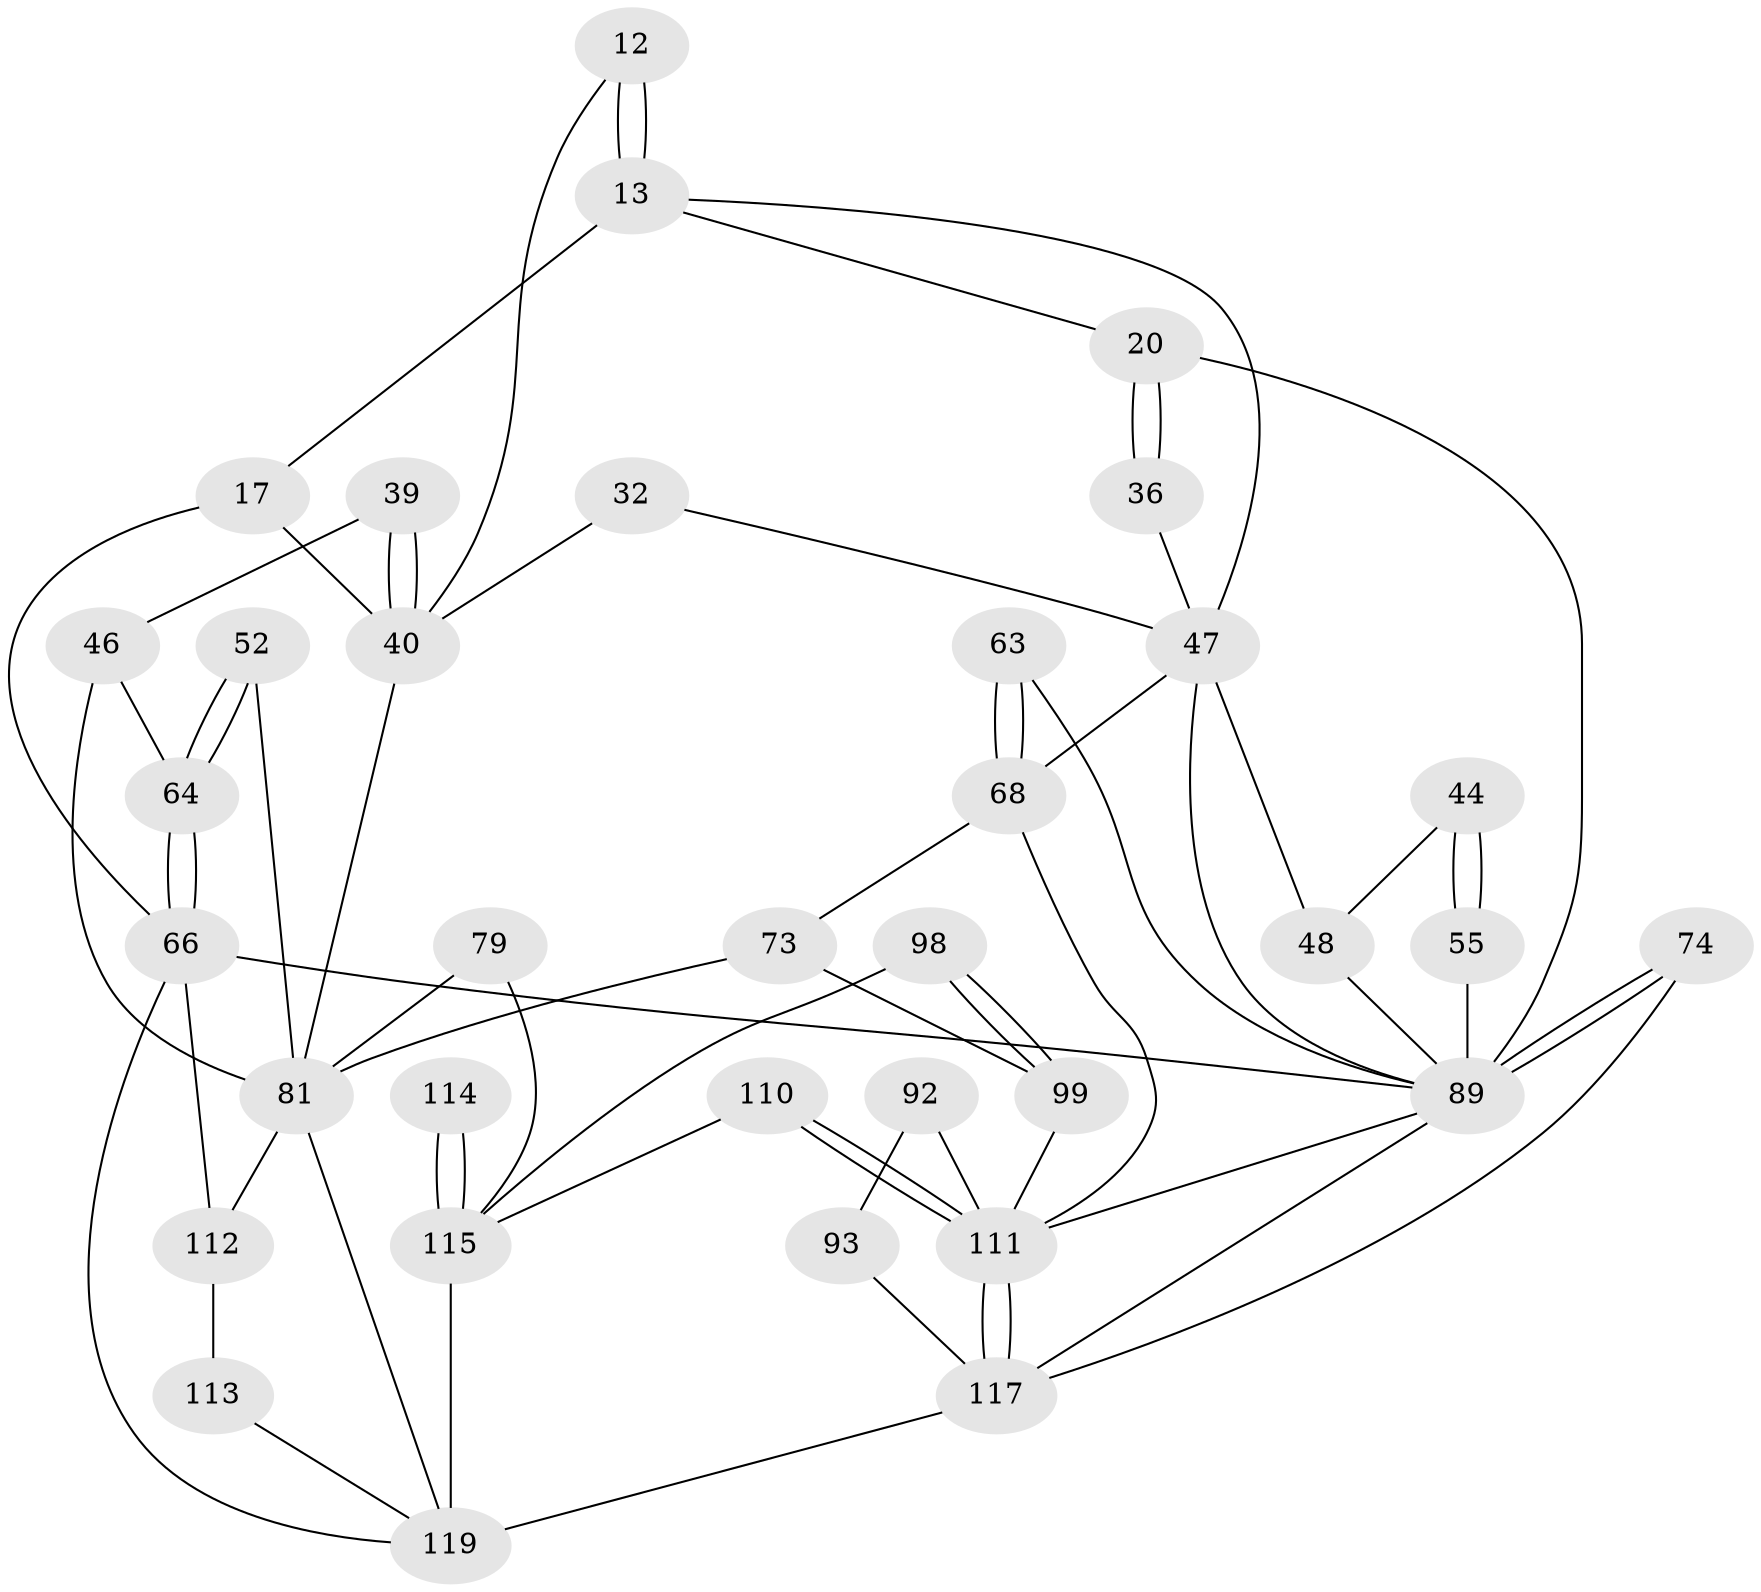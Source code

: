 // original degree distribution, {3: 0.01680672268907563, 4: 0.226890756302521, 5: 0.5546218487394958, 6: 0.20168067226890757}
// Generated by graph-tools (version 1.1) at 2025/05/03/04/25 22:05:02]
// undirected, 35 vertices, 70 edges
graph export_dot {
graph [start="1"]
  node [color=gray90,style=filled];
  12 [pos="+0.28848242650899886+0.16644441168815097"];
  13 [pos="+0.2532718298422488+0.20955773030880995",super="+8+11"];
  17 [pos="+0.5859705770686134+0.1473629443626854",super="+14+16"];
  20 [pos="+0+0.24243834397203767",super="+10+9"];
  32 [pos="+0.3587243713323604+0.36500182659531333",super="+27"];
  36 [pos="+0.12356228118084603+0.23931948764379113"];
  39 [pos="+0.5292285772704896+0.3409708105604857",super="+31"];
  40 [pos="+0.4042924438873136+0.3934923448482596",super="+35+24+25+22+26"];
  44 [pos="+0.15138809704836487+0.44949945057567203"];
  46 [pos="+0.5966219816686097+0.3925457568670422",super="+30"];
  47 [pos="+0.24322835672293155+0.45376429330264995",super="+38"];
  48 [pos="+0.1846384364619528+0.46502428661420836",super="+43"];
  52 [pos="+0.7440695923822905+0.4843264802764558"];
  55 [pos="+0.06095023022442381+0.5235790442004817",super="+54+45"];
  63 [pos="+0.24789662901974224+0.6302431366582484"];
  64 [pos="+1+0.6708061982782207",super="+28+29"];
  66 [pos="+1+0.6822848682083499",super="+65"];
  68 [pos="+0.25193582141327037+0.6344934750763155",super="+67+59+60"];
  73 [pos="+0.4263092790958557+0.6423739164093734",super="+72+70"];
  74 [pos="+0+0.7106457688480693"];
  79 [pos="+0.5939969042972828+0.6817671942890671"];
  81 [pos="+0.7621981028707571+0.7006363509741624",super="+78"];
  89 [pos="+0.11854375677338293+0.6384182831469789",super="+62+57+42"];
  92 [pos="+0.12435321052264932+0.8391354689296235"];
  93 [pos="+0.0941575831081764+0.8566805044131408"];
  98 [pos="+0.4931029596070045+0.7068054913667249"];
  99 [pos="+0.42407625184103204+0.7675863100836443",super="+84+83+86"];
  110 [pos="+0.42583857431459465+0.7778196557704757"];
  111 [pos="+0.3346198033888093+1",super="+106+105+94"];
  112 [pos="+0.8516836853240164+0.9077481225690027",super="+80"];
  113 [pos="+0.8049136861140248+0.9513512441892364"];
  114 [pos="+0.5886995007495421+0.8682017890287631",super="+108"];
  115 [pos="+0.47830362173347235+0.954323610923302",super="+109+107+97+104"];
  117 [pos="+0.37191243345598485+1",super="+77+90"];
  119 [pos="+0.7018360434441892+1",super="+116+118"];
  12 -- 13 [weight=2];
  12 -- 13;
  12 -- 40;
  13 -- 20;
  13 -- 17 [weight=2];
  13 -- 47;
  17 -- 66 [weight=2];
  17 -- 40 [weight=3];
  20 -- 36 [weight=2];
  20 -- 36;
  20 -- 89 [weight=2];
  32 -- 40 [weight=3];
  32 -- 47;
  36 -- 47;
  39 -- 40 [weight=2];
  39 -- 40;
  39 -- 46 [weight=2];
  40 -- 81;
  44 -- 55 [weight=2];
  44 -- 55;
  44 -- 48;
  46 -- 64;
  46 -- 81;
  47 -- 48 [weight=2];
  47 -- 68;
  47 -- 89;
  48 -- 89;
  52 -- 64 [weight=2];
  52 -- 64;
  52 -- 81;
  55 -- 89 [weight=3];
  63 -- 68 [weight=2];
  63 -- 68;
  63 -- 89;
  64 -- 66 [weight=2];
  64 -- 66;
  66 -- 112 [weight=2];
  66 -- 119;
  66 -- 89;
  68 -- 73 [weight=2];
  68 -- 111;
  73 -- 99 [weight=3];
  73 -- 81 [weight=2];
  74 -- 89 [weight=2];
  74 -- 89;
  74 -- 117;
  79 -- 81 [weight=2];
  79 -- 115;
  81 -- 112;
  81 -- 119;
  89 -- 117;
  89 -- 111;
  92 -- 93;
  92 -- 111 [weight=2];
  93 -- 117 [weight=2];
  98 -- 99 [weight=2];
  98 -- 99;
  98 -- 115;
  99 -- 111 [weight=2];
  110 -- 111 [weight=2];
  110 -- 111;
  110 -- 115;
  111 -- 117 [weight=2];
  111 -- 117;
  112 -- 113;
  113 -- 119 [weight=2];
  114 -- 115 [weight=4];
  114 -- 115;
  115 -- 119 [weight=3];
  117 -- 119 [weight=2];
}

